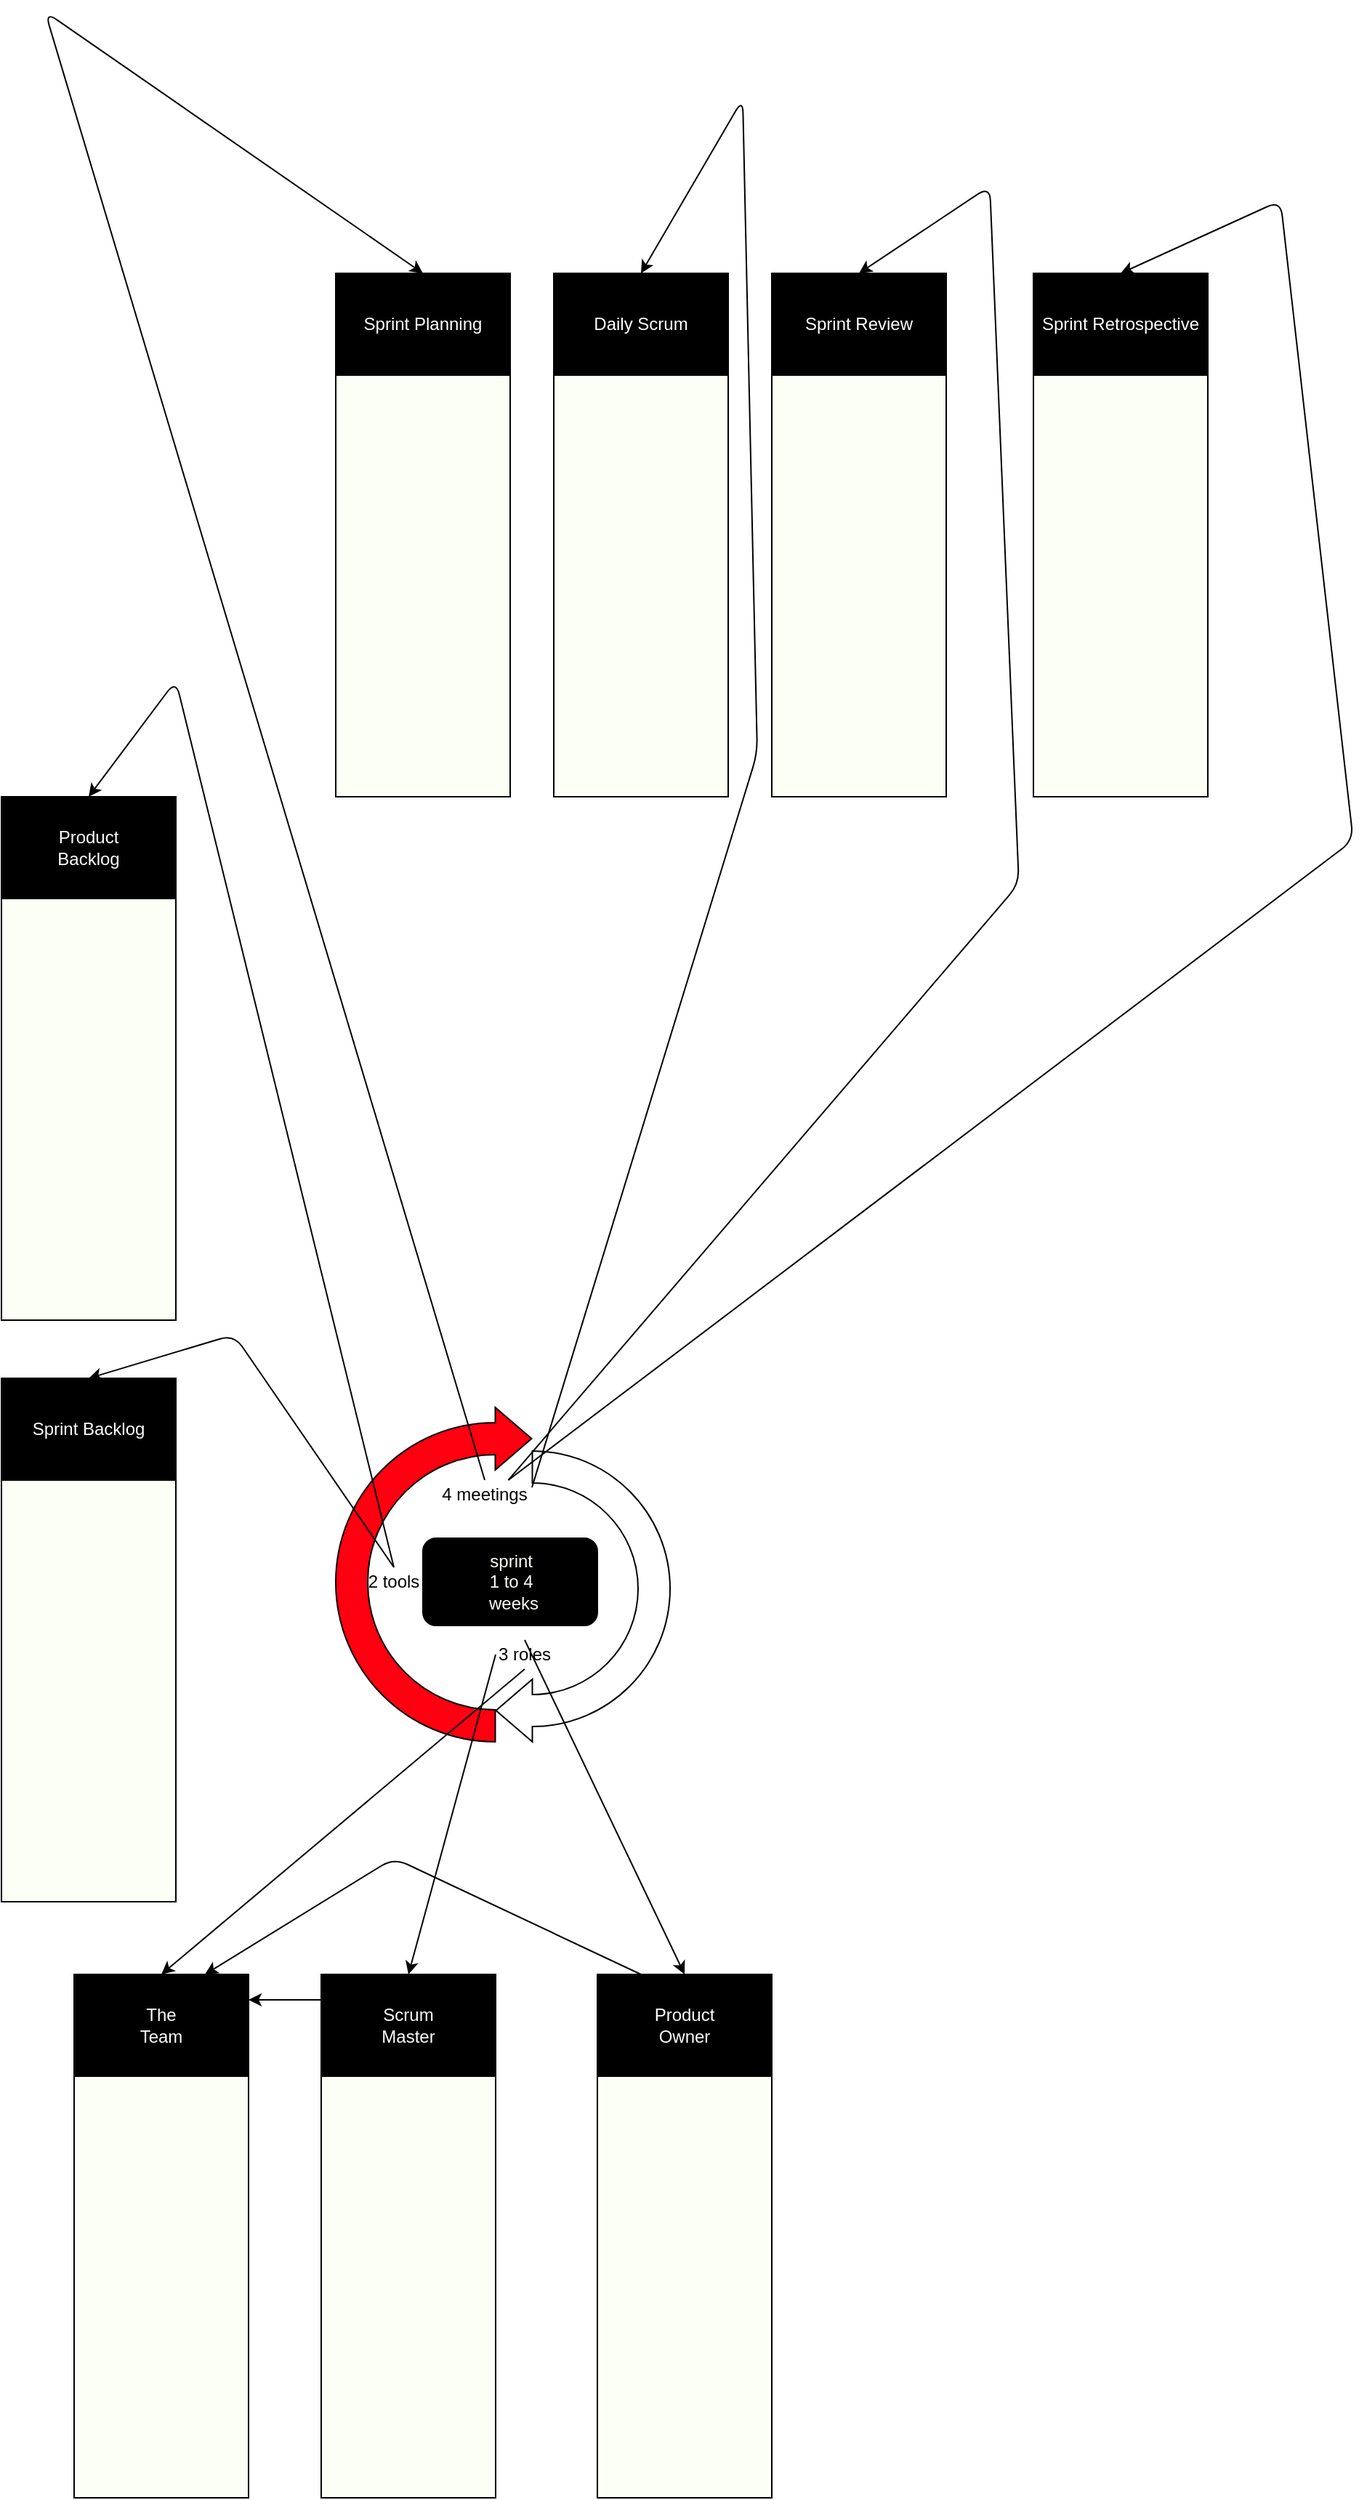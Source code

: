 <mxfile version="13.10.8" type="github">
  <diagram id="nNY8WfsLUdl8HgaFd1VL" name="Page-1">
    <mxGraphModel dx="1303" dy="1882" grid="1" gridSize="10" guides="1" tooltips="1" connect="1" arrows="1" fold="1" page="1" pageScale="1" pageWidth="850" pageHeight="1100" math="0" shadow="0">
      <root>
        <mxCell id="0" />
        <mxCell id="1" parent="0" />
        <mxCell id="WNohDacFWRxzgRTMP_bQ-2" value="" style="html=1;shadow=0;dashed=0;align=center;verticalAlign=middle;shape=mxgraph.arrows2.uTurnArrow;dy=11;arrowHead=43;dx2=25;fillColor=#FF0011;" vertex="1" parent="1">
          <mxGeometry x="310" y="500" width="100" height="230" as="geometry" />
        </mxCell>
        <mxCell id="WNohDacFWRxzgRTMP_bQ-3" value="" style="html=1;shadow=0;dashed=0;align=center;verticalAlign=middle;shape=mxgraph.arrows2.uTurnArrow;dy=11;arrowHead=43;dx2=25;rotation=-180;fillColor=#FFFFFF;" vertex="1" parent="1">
          <mxGeometry x="460" y="530" width="80" height="200" as="geometry" />
        </mxCell>
        <mxCell id="WNohDacFWRxzgRTMP_bQ-4" value="" style="rounded=1;whiteSpace=wrap;html=1;fillColor=#000000;" vertex="1" parent="1">
          <mxGeometry x="370" y="590" width="120" height="60" as="geometry" />
        </mxCell>
        <mxCell id="WNohDacFWRxzgRTMP_bQ-5" value="&lt;font color=&quot;#fbfff5&quot;&gt;sprint&amp;nbsp;&lt;br&gt;1 to 4&amp;nbsp; weeks&lt;/font&gt;" style="text;html=1;strokeColor=none;fillColor=none;align=center;verticalAlign=middle;whiteSpace=wrap;rounded=0;" vertex="1" parent="1">
          <mxGeometry x="405" y="610" width="55" height="20" as="geometry" />
        </mxCell>
        <mxCell id="WNohDacFWRxzgRTMP_bQ-6" value="2 tools" style="text;html=1;strokeColor=none;fillColor=none;align=center;verticalAlign=middle;whiteSpace=wrap;rounded=0;" vertex="1" parent="1">
          <mxGeometry x="330" y="610" width="40" height="20" as="geometry" />
        </mxCell>
        <mxCell id="WNohDacFWRxzgRTMP_bQ-7" value="3 roles" style="text;html=1;strokeColor=none;fillColor=none;align=center;verticalAlign=middle;whiteSpace=wrap;rounded=0;" vertex="1" parent="1">
          <mxGeometry x="420" y="660" width="40" height="20" as="geometry" />
        </mxCell>
        <mxCell id="WNohDacFWRxzgRTMP_bQ-8" value="4 meetings" style="text;html=1;strokeColor=none;fillColor=none;align=center;verticalAlign=middle;whiteSpace=wrap;rounded=0;" vertex="1" parent="1">
          <mxGeometry x="380" y="550" width="65" height="20" as="geometry" />
        </mxCell>
        <mxCell id="WNohDacFWRxzgRTMP_bQ-9" value="&lt;font color=&quot;#ffffff&quot;&gt;Sprint Backlog&lt;/font&gt;" style="rounded=0;whiteSpace=wrap;html=1;fillColor=#000000;" vertex="1" parent="1">
          <mxGeometry x="80" y="480" width="120" height="70" as="geometry" />
        </mxCell>
        <mxCell id="WNohDacFWRxzgRTMP_bQ-10" value="" style="rounded=0;whiteSpace=wrap;html=1;fillColor=#FBFFF5;" vertex="1" parent="1">
          <mxGeometry x="80" y="550" width="120" height="290" as="geometry" />
        </mxCell>
        <mxCell id="WNohDacFWRxzgRTMP_bQ-11" value="&lt;font color=&quot;#ffffff&quot;&gt;Product&lt;br&gt;Backlog&lt;br&gt;&lt;/font&gt;" style="rounded=0;whiteSpace=wrap;html=1;fillColor=#000000;" vertex="1" parent="1">
          <mxGeometry x="80" y="80" width="120" height="70" as="geometry" />
        </mxCell>
        <mxCell id="WNohDacFWRxzgRTMP_bQ-12" value="" style="rounded=0;whiteSpace=wrap;html=1;fillColor=#FBFFF5;" vertex="1" parent="1">
          <mxGeometry x="80" y="150" width="120" height="290" as="geometry" />
        </mxCell>
        <mxCell id="WNohDacFWRxzgRTMP_bQ-13" value="&lt;font color=&quot;#ffffff&quot;&gt;The&lt;br&gt;Team&lt;br&gt;&lt;/font&gt;" style="rounded=0;whiteSpace=wrap;html=1;fillColor=#000000;" vertex="1" parent="1">
          <mxGeometry x="130" y="890" width="120" height="70" as="geometry" />
        </mxCell>
        <mxCell id="WNohDacFWRxzgRTMP_bQ-14" value="" style="rounded=0;whiteSpace=wrap;html=1;fillColor=#FBFFF5;" vertex="1" parent="1">
          <mxGeometry x="130" y="960" width="120" height="290" as="geometry" />
        </mxCell>
        <mxCell id="WNohDacFWRxzgRTMP_bQ-15" value="&lt;font color=&quot;#ffffff&quot;&gt;Scrum&lt;br&gt;Master&lt;br&gt;&lt;/font&gt;" style="rounded=0;whiteSpace=wrap;html=1;fillColor=#000000;" vertex="1" parent="1">
          <mxGeometry x="300" y="890" width="120" height="70" as="geometry" />
        </mxCell>
        <mxCell id="WNohDacFWRxzgRTMP_bQ-16" value="" style="rounded=0;whiteSpace=wrap;html=1;fillColor=#FBFFF5;" vertex="1" parent="1">
          <mxGeometry x="300" y="960" width="120" height="290" as="geometry" />
        </mxCell>
        <mxCell id="WNohDacFWRxzgRTMP_bQ-17" value="&lt;font color=&quot;#ffffff&quot;&gt;Product&lt;br&gt;Owner&lt;br&gt;&lt;/font&gt;" style="rounded=0;whiteSpace=wrap;html=1;fillColor=#000000;" vertex="1" parent="1">
          <mxGeometry x="490" y="890" width="120" height="70" as="geometry" />
        </mxCell>
        <mxCell id="WNohDacFWRxzgRTMP_bQ-18" value="" style="rounded=0;whiteSpace=wrap;html=1;fillColor=#FBFFF5;" vertex="1" parent="1">
          <mxGeometry x="490" y="960" width="120" height="290" as="geometry" />
        </mxCell>
        <mxCell id="WNohDacFWRxzgRTMP_bQ-20" value="&lt;font color=&quot;#ffffff&quot;&gt;Sprint Planning&lt;/font&gt;" style="rounded=0;whiteSpace=wrap;html=1;fillColor=#000000;" vertex="1" parent="1">
          <mxGeometry x="310" y="-280" width="120" height="70" as="geometry" />
        </mxCell>
        <mxCell id="WNohDacFWRxzgRTMP_bQ-21" value="" style="rounded=0;whiteSpace=wrap;html=1;fillColor=#FBFFF5;" vertex="1" parent="1">
          <mxGeometry x="310" y="-210" width="120" height="290" as="geometry" />
        </mxCell>
        <mxCell id="WNohDacFWRxzgRTMP_bQ-22" value="&lt;font color=&quot;#ffffff&quot;&gt;Daily Scrum&lt;/font&gt;" style="rounded=0;whiteSpace=wrap;html=1;fillColor=#000000;" vertex="1" parent="1">
          <mxGeometry x="460" y="-280" width="120" height="70" as="geometry" />
        </mxCell>
        <mxCell id="WNohDacFWRxzgRTMP_bQ-23" value="" style="rounded=0;whiteSpace=wrap;html=1;fillColor=#FBFFF5;" vertex="1" parent="1">
          <mxGeometry x="460" y="-210" width="120" height="290" as="geometry" />
        </mxCell>
        <mxCell id="WNohDacFWRxzgRTMP_bQ-24" value="&lt;font color=&quot;#ffffff&quot;&gt;Sprint Review&lt;/font&gt;" style="rounded=0;whiteSpace=wrap;html=1;fillColor=#000000;" vertex="1" parent="1">
          <mxGeometry x="610" y="-280" width="120" height="70" as="geometry" />
        </mxCell>
        <mxCell id="WNohDacFWRxzgRTMP_bQ-25" value="" style="rounded=0;whiteSpace=wrap;html=1;fillColor=#FBFFF5;" vertex="1" parent="1">
          <mxGeometry x="610" y="-210" width="120" height="290" as="geometry" />
        </mxCell>
        <mxCell id="WNohDacFWRxzgRTMP_bQ-26" value="&lt;font color=&quot;#ffffff&quot;&gt;Sprint Retrospective&lt;/font&gt;" style="rounded=0;whiteSpace=wrap;html=1;fillColor=#000000;" vertex="1" parent="1">
          <mxGeometry x="790" y="-280" width="120" height="70" as="geometry" />
        </mxCell>
        <mxCell id="WNohDacFWRxzgRTMP_bQ-27" value="" style="rounded=0;whiteSpace=wrap;html=1;fillColor=#FBFFF5;" vertex="1" parent="1">
          <mxGeometry x="790" y="-210" width="120" height="290" as="geometry" />
        </mxCell>
        <mxCell id="WNohDacFWRxzgRTMP_bQ-28" value="" style="endArrow=classic;html=1;exitX=0.5;exitY=0;exitDx=0;exitDy=0;entryX=0.5;entryY=0;entryDx=0;entryDy=0;" edge="1" parent="1" source="WNohDacFWRxzgRTMP_bQ-8" target="WNohDacFWRxzgRTMP_bQ-20">
          <mxGeometry width="50" height="50" relative="1" as="geometry">
            <mxPoint x="430" y="430" as="sourcePoint" />
            <mxPoint x="180" y="-330" as="targetPoint" />
            <Array as="points">
              <mxPoint x="110" y="-460" />
            </Array>
          </mxGeometry>
        </mxCell>
        <mxCell id="WNohDacFWRxzgRTMP_bQ-29" value="" style="endArrow=classic;html=1;exitX=1;exitY=0.25;exitDx=0;exitDy=0;entryX=0.5;entryY=0;entryDx=0;entryDy=0;" edge="1" parent="1" source="WNohDacFWRxzgRTMP_bQ-8" target="WNohDacFWRxzgRTMP_bQ-22">
          <mxGeometry width="50" height="50" relative="1" as="geometry">
            <mxPoint x="430" y="760" as="sourcePoint" />
            <mxPoint x="480" y="710" as="targetPoint" />
            <Array as="points">
              <mxPoint x="600" y="50" />
              <mxPoint x="590" y="-400" />
            </Array>
          </mxGeometry>
        </mxCell>
        <mxCell id="WNohDacFWRxzgRTMP_bQ-30" value="" style="endArrow=classic;html=1;exitX=0.75;exitY=0;exitDx=0;exitDy=0;entryX=0.5;entryY=0;entryDx=0;entryDy=0;" edge="1" parent="1" source="WNohDacFWRxzgRTMP_bQ-8" target="WNohDacFWRxzgRTMP_bQ-24">
          <mxGeometry width="50" height="50" relative="1" as="geometry">
            <mxPoint x="430" y="430" as="sourcePoint" />
            <mxPoint x="480" y="380" as="targetPoint" />
            <Array as="points">
              <mxPoint x="780" y="140" />
              <mxPoint x="760" y="-340" />
            </Array>
          </mxGeometry>
        </mxCell>
        <mxCell id="WNohDacFWRxzgRTMP_bQ-31" value="" style="endArrow=classic;html=1;exitX=0.75;exitY=0;exitDx=0;exitDy=0;entryX=0.5;entryY=0;entryDx=0;entryDy=0;" edge="1" parent="1" source="WNohDacFWRxzgRTMP_bQ-8" target="WNohDacFWRxzgRTMP_bQ-26">
          <mxGeometry width="50" height="50" relative="1" as="geometry">
            <mxPoint x="430" y="750" as="sourcePoint" />
            <mxPoint x="480" y="700" as="targetPoint" />
            <Array as="points">
              <mxPoint x="1010" y="110" />
              <mxPoint x="960" y="-330" />
            </Array>
          </mxGeometry>
        </mxCell>
        <mxCell id="WNohDacFWRxzgRTMP_bQ-32" value="" style="endArrow=classic;html=1;exitX=0.5;exitY=0;exitDx=0;exitDy=0;entryX=0.5;entryY=0;entryDx=0;entryDy=0;" edge="1" parent="1" source="WNohDacFWRxzgRTMP_bQ-6" target="WNohDacFWRxzgRTMP_bQ-11">
          <mxGeometry width="50" height="50" relative="1" as="geometry">
            <mxPoint x="430" y="580" as="sourcePoint" />
            <mxPoint x="480" y="530" as="targetPoint" />
            <Array as="points">
              <mxPoint x="200" />
            </Array>
          </mxGeometry>
        </mxCell>
        <mxCell id="WNohDacFWRxzgRTMP_bQ-33" value="" style="endArrow=classic;html=1;exitX=0.5;exitY=0;exitDx=0;exitDy=0;entryX=0.5;entryY=0;entryDx=0;entryDy=0;" edge="1" parent="1" source="WNohDacFWRxzgRTMP_bQ-6" target="WNohDacFWRxzgRTMP_bQ-9">
          <mxGeometry width="50" height="50" relative="1" as="geometry">
            <mxPoint x="430" y="580" as="sourcePoint" />
            <mxPoint x="480" y="530" as="targetPoint" />
            <Array as="points">
              <mxPoint x="240" y="450" />
            </Array>
          </mxGeometry>
        </mxCell>
        <mxCell id="WNohDacFWRxzgRTMP_bQ-34" value="" style="endArrow=classic;html=1;exitX=0.5;exitY=1;exitDx=0;exitDy=0;entryX=0.5;entryY=0;entryDx=0;entryDy=0;" edge="1" parent="1" source="WNohDacFWRxzgRTMP_bQ-7" target="WNohDacFWRxzgRTMP_bQ-13">
          <mxGeometry width="50" height="50" relative="1" as="geometry">
            <mxPoint x="430" y="910" as="sourcePoint" />
            <mxPoint x="480" y="860" as="targetPoint" />
          </mxGeometry>
        </mxCell>
        <mxCell id="WNohDacFWRxzgRTMP_bQ-35" value="" style="endArrow=classic;html=1;exitX=0;exitY=0.5;exitDx=0;exitDy=0;entryX=0.5;entryY=0;entryDx=0;entryDy=0;" edge="1" parent="1" source="WNohDacFWRxzgRTMP_bQ-7" target="WNohDacFWRxzgRTMP_bQ-15">
          <mxGeometry width="50" height="50" relative="1" as="geometry">
            <mxPoint x="430" y="910" as="sourcePoint" />
            <mxPoint x="480" y="860" as="targetPoint" />
          </mxGeometry>
        </mxCell>
        <mxCell id="WNohDacFWRxzgRTMP_bQ-36" value="" style="endArrow=classic;html=1;exitX=0.5;exitY=0;exitDx=0;exitDy=0;entryX=0.5;entryY=0;entryDx=0;entryDy=0;" edge="1" parent="1" source="WNohDacFWRxzgRTMP_bQ-7" target="WNohDacFWRxzgRTMP_bQ-17">
          <mxGeometry width="50" height="50" relative="1" as="geometry">
            <mxPoint x="430" y="910" as="sourcePoint" />
            <mxPoint x="480" y="860" as="targetPoint" />
          </mxGeometry>
        </mxCell>
        <mxCell id="WNohDacFWRxzgRTMP_bQ-37" value="" style="endArrow=classic;html=1;exitX=0.25;exitY=0;exitDx=0;exitDy=0;entryX=0.75;entryY=0;entryDx=0;entryDy=0;" edge="1" parent="1" source="WNohDacFWRxzgRTMP_bQ-17" target="WNohDacFWRxzgRTMP_bQ-13">
          <mxGeometry width="50" height="50" relative="1" as="geometry">
            <mxPoint x="430" y="910" as="sourcePoint" />
            <mxPoint x="480" y="860" as="targetPoint" />
            <Array as="points">
              <mxPoint x="350" y="810" />
            </Array>
          </mxGeometry>
        </mxCell>
        <mxCell id="WNohDacFWRxzgRTMP_bQ-38" value="" style="endArrow=classic;html=1;exitX=0;exitY=0.25;exitDx=0;exitDy=0;entryX=1;entryY=0.25;entryDx=0;entryDy=0;" edge="1" parent="1" source="WNohDacFWRxzgRTMP_bQ-15" target="WNohDacFWRxzgRTMP_bQ-13">
          <mxGeometry width="50" height="50" relative="1" as="geometry">
            <mxPoint x="430" y="910" as="sourcePoint" />
            <mxPoint x="480" y="860" as="targetPoint" />
            <Array as="points" />
          </mxGeometry>
        </mxCell>
      </root>
    </mxGraphModel>
  </diagram>
</mxfile>
